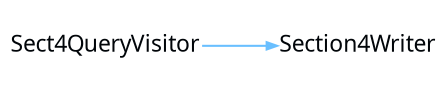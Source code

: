 digraph {
 rankdir = "LR"
 bgcolor = none;
 layout  = dot;
 edge [
   arrowsize = "0.5"
   color     = "#69BFFFFF"
 ]
 dfLhIlG[
   shape    = none
   label    = "Sect4QueryVisitor"
   margin   = "0.01"
   fontname = "Segoe UI"
   fontsize = "11"
   fontcolor= "#010509FF"
 ]
 dxLhIlG[
   shape    = none
   label    = "Section4Writer"
   margin   = "0.01"
   fontname = "Segoe UI"
   fontsize = "11"
   fontcolor= "#010509FF"
 ]
 dfLhIlG->dxLhIlG
}
